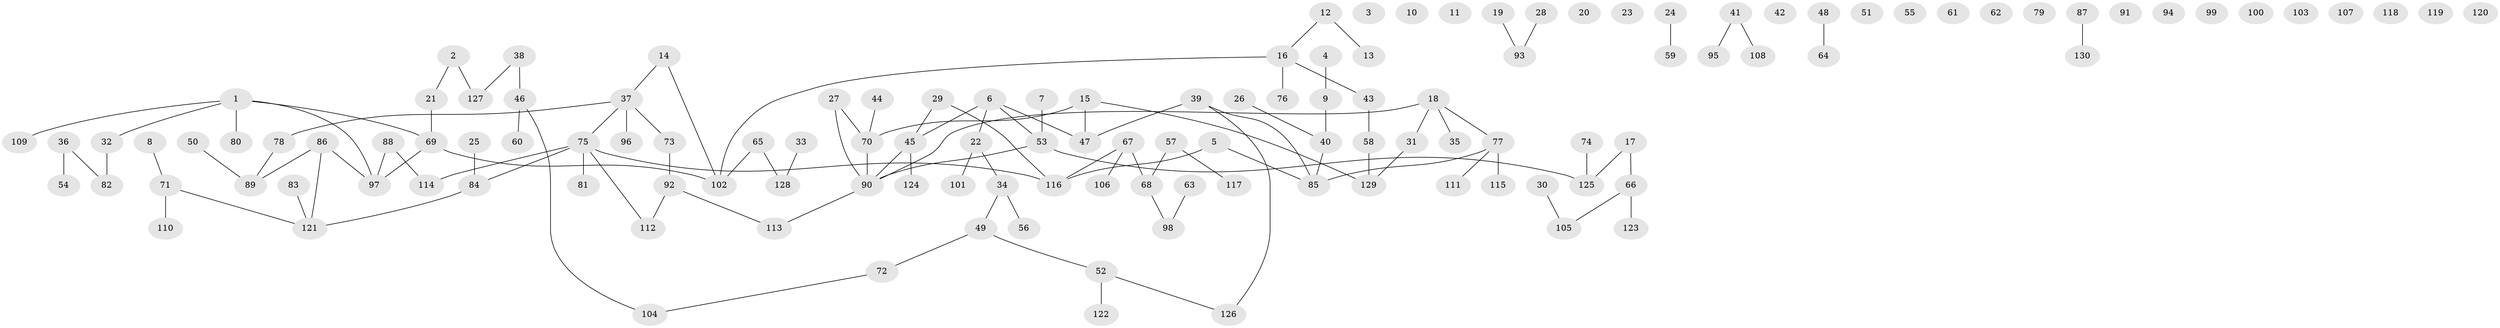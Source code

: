 // coarse degree distribution, {4: 0.10112359550561797, 2: 0.23595505617977527, 0: 0.25842696629213485, 1: 0.23595505617977527, 3: 0.12359550561797752, 8: 0.011235955056179775, 6: 0.011235955056179775, 5: 0.02247191011235955}
// Generated by graph-tools (version 1.1) at 2025/23/03/03/25 07:23:26]
// undirected, 130 vertices, 119 edges
graph export_dot {
graph [start="1"]
  node [color=gray90,style=filled];
  1;
  2;
  3;
  4;
  5;
  6;
  7;
  8;
  9;
  10;
  11;
  12;
  13;
  14;
  15;
  16;
  17;
  18;
  19;
  20;
  21;
  22;
  23;
  24;
  25;
  26;
  27;
  28;
  29;
  30;
  31;
  32;
  33;
  34;
  35;
  36;
  37;
  38;
  39;
  40;
  41;
  42;
  43;
  44;
  45;
  46;
  47;
  48;
  49;
  50;
  51;
  52;
  53;
  54;
  55;
  56;
  57;
  58;
  59;
  60;
  61;
  62;
  63;
  64;
  65;
  66;
  67;
  68;
  69;
  70;
  71;
  72;
  73;
  74;
  75;
  76;
  77;
  78;
  79;
  80;
  81;
  82;
  83;
  84;
  85;
  86;
  87;
  88;
  89;
  90;
  91;
  92;
  93;
  94;
  95;
  96;
  97;
  98;
  99;
  100;
  101;
  102;
  103;
  104;
  105;
  106;
  107;
  108;
  109;
  110;
  111;
  112;
  113;
  114;
  115;
  116;
  117;
  118;
  119;
  120;
  121;
  122;
  123;
  124;
  125;
  126;
  127;
  128;
  129;
  130;
  1 -- 32;
  1 -- 69;
  1 -- 80;
  1 -- 97;
  1 -- 109;
  2 -- 21;
  2 -- 127;
  4 -- 9;
  5 -- 85;
  5 -- 116;
  6 -- 22;
  6 -- 45;
  6 -- 47;
  6 -- 53;
  7 -- 53;
  8 -- 71;
  9 -- 40;
  12 -- 13;
  12 -- 16;
  14 -- 37;
  14 -- 102;
  15 -- 47;
  15 -- 70;
  15 -- 129;
  16 -- 43;
  16 -- 76;
  16 -- 102;
  17 -- 66;
  17 -- 125;
  18 -- 31;
  18 -- 35;
  18 -- 77;
  18 -- 90;
  19 -- 93;
  21 -- 69;
  22 -- 34;
  22 -- 101;
  24 -- 59;
  25 -- 84;
  26 -- 40;
  27 -- 70;
  27 -- 90;
  28 -- 93;
  29 -- 45;
  29 -- 116;
  30 -- 105;
  31 -- 129;
  32 -- 82;
  33 -- 128;
  34 -- 49;
  34 -- 56;
  36 -- 54;
  36 -- 82;
  37 -- 73;
  37 -- 75;
  37 -- 78;
  37 -- 96;
  38 -- 46;
  38 -- 127;
  39 -- 47;
  39 -- 85;
  39 -- 126;
  40 -- 85;
  41 -- 95;
  41 -- 108;
  43 -- 58;
  44 -- 70;
  45 -- 90;
  45 -- 124;
  46 -- 60;
  46 -- 104;
  48 -- 64;
  49 -- 52;
  49 -- 72;
  50 -- 89;
  52 -- 122;
  52 -- 126;
  53 -- 90;
  53 -- 125;
  57 -- 68;
  57 -- 117;
  58 -- 129;
  63 -- 98;
  65 -- 102;
  65 -- 128;
  66 -- 105;
  66 -- 123;
  67 -- 68;
  67 -- 106;
  67 -- 116;
  68 -- 98;
  69 -- 97;
  69 -- 102;
  70 -- 90;
  71 -- 110;
  71 -- 121;
  72 -- 104;
  73 -- 92;
  74 -- 125;
  75 -- 81;
  75 -- 84;
  75 -- 112;
  75 -- 114;
  75 -- 116;
  77 -- 85;
  77 -- 111;
  77 -- 115;
  78 -- 89;
  83 -- 121;
  84 -- 121;
  86 -- 89;
  86 -- 97;
  86 -- 121;
  87 -- 130;
  88 -- 97;
  88 -- 114;
  90 -- 113;
  92 -- 112;
  92 -- 113;
}
